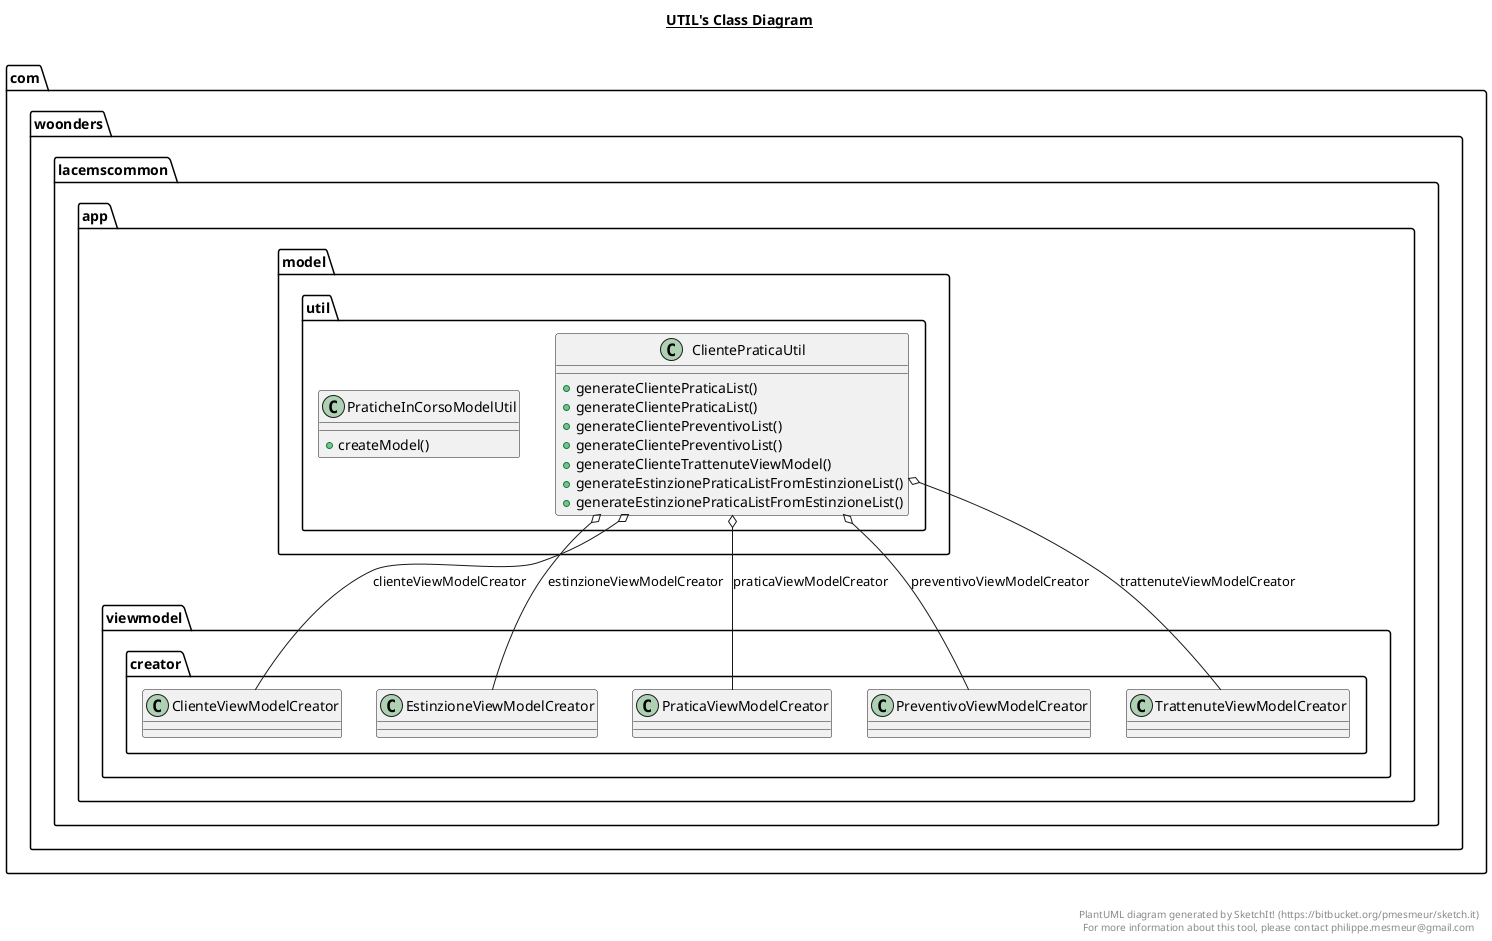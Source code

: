 @startuml

title __UTIL's Class Diagram__\n

  namespace com.woonders.lacemscommon {
    namespace app.model {
      namespace util {
        class com.woonders.lacemscommon.app.model.util.ClientePraticaUtil {
            + generateClientePraticaList()
            + generateClientePraticaList()
            + generateClientePreventivoList()
            + generateClientePreventivoList()
            + generateClienteTrattenuteViewModel()
            + generateEstinzionePraticaListFromEstinzioneList()
            + generateEstinzionePraticaListFromEstinzioneList()
        }
      }
    }
  }
  

  namespace com.woonders.lacemscommon {
    namespace app.model {
      namespace util {
        class com.woonders.lacemscommon.app.model.util.PraticheInCorsoModelUtil {
            + createModel()
        }
      }
    }
  }
  

  com.woonders.lacemscommon.app.model.util.ClientePraticaUtil o-- com.woonders.lacemscommon.app.viewmodel.creator.ClienteViewModelCreator : clienteViewModelCreator
  com.woonders.lacemscommon.app.model.util.ClientePraticaUtil o-- com.woonders.lacemscommon.app.viewmodel.creator.EstinzioneViewModelCreator : estinzioneViewModelCreator
  com.woonders.lacemscommon.app.model.util.ClientePraticaUtil o-- com.woonders.lacemscommon.app.viewmodel.creator.PraticaViewModelCreator : praticaViewModelCreator
  com.woonders.lacemscommon.app.model.util.ClientePraticaUtil o-- com.woonders.lacemscommon.app.viewmodel.creator.PreventivoViewModelCreator : preventivoViewModelCreator
  com.woonders.lacemscommon.app.model.util.ClientePraticaUtil o-- com.woonders.lacemscommon.app.viewmodel.creator.TrattenuteViewModelCreator : trattenuteViewModelCreator


right footer


PlantUML diagram generated by SketchIt! (https://bitbucket.org/pmesmeur/sketch.it)
For more information about this tool, please contact philippe.mesmeur@gmail.com
endfooter

@enduml
